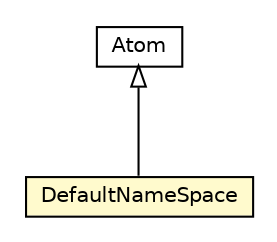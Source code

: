 #!/usr/local/bin/dot
#
# Class diagram 
# Generated by UMLGraph version R5_6 (http://www.umlgraph.org/)
#

digraph G {
	edge [fontname="Helvetica",fontsize=10,labelfontname="Helvetica",labelfontsize=10];
	node [fontname="Helvetica",fontsize=10,shape=plaintext];
	nodesep=0.25;
	ranksep=0.5;
	// jason.asSyntax.Literal.DefaultNameSpace
	c41129 [label=<<table title="jason.asSyntax.Literal.DefaultNameSpace" border="0" cellborder="1" cellspacing="0" cellpadding="2" port="p" bgcolor="lemonChiffon" href="./Literal.DefaultNameSpace.html">
		<tr><td><table border="0" cellspacing="0" cellpadding="1">
<tr><td align="center" balign="center"> DefaultNameSpace </td></tr>
		</table></td></tr>
		</table>>, URL="./Literal.DefaultNameSpace.html", fontname="Helvetica", fontcolor="black", fontsize=10.0];
	// jason.asSyntax.Atom
	c41139 [label=<<table title="jason.asSyntax.Atom" border="0" cellborder="1" cellspacing="0" cellpadding="2" port="p" href="./Atom.html">
		<tr><td><table border="0" cellspacing="0" cellpadding="1">
<tr><td align="center" balign="center"> Atom </td></tr>
		</table></td></tr>
		</table>>, URL="./Atom.html", fontname="Helvetica", fontcolor="black", fontsize=10.0];
	//jason.asSyntax.Literal.DefaultNameSpace extends jason.asSyntax.Atom
	c41139:p -> c41129:p [dir=back,arrowtail=empty];
}


